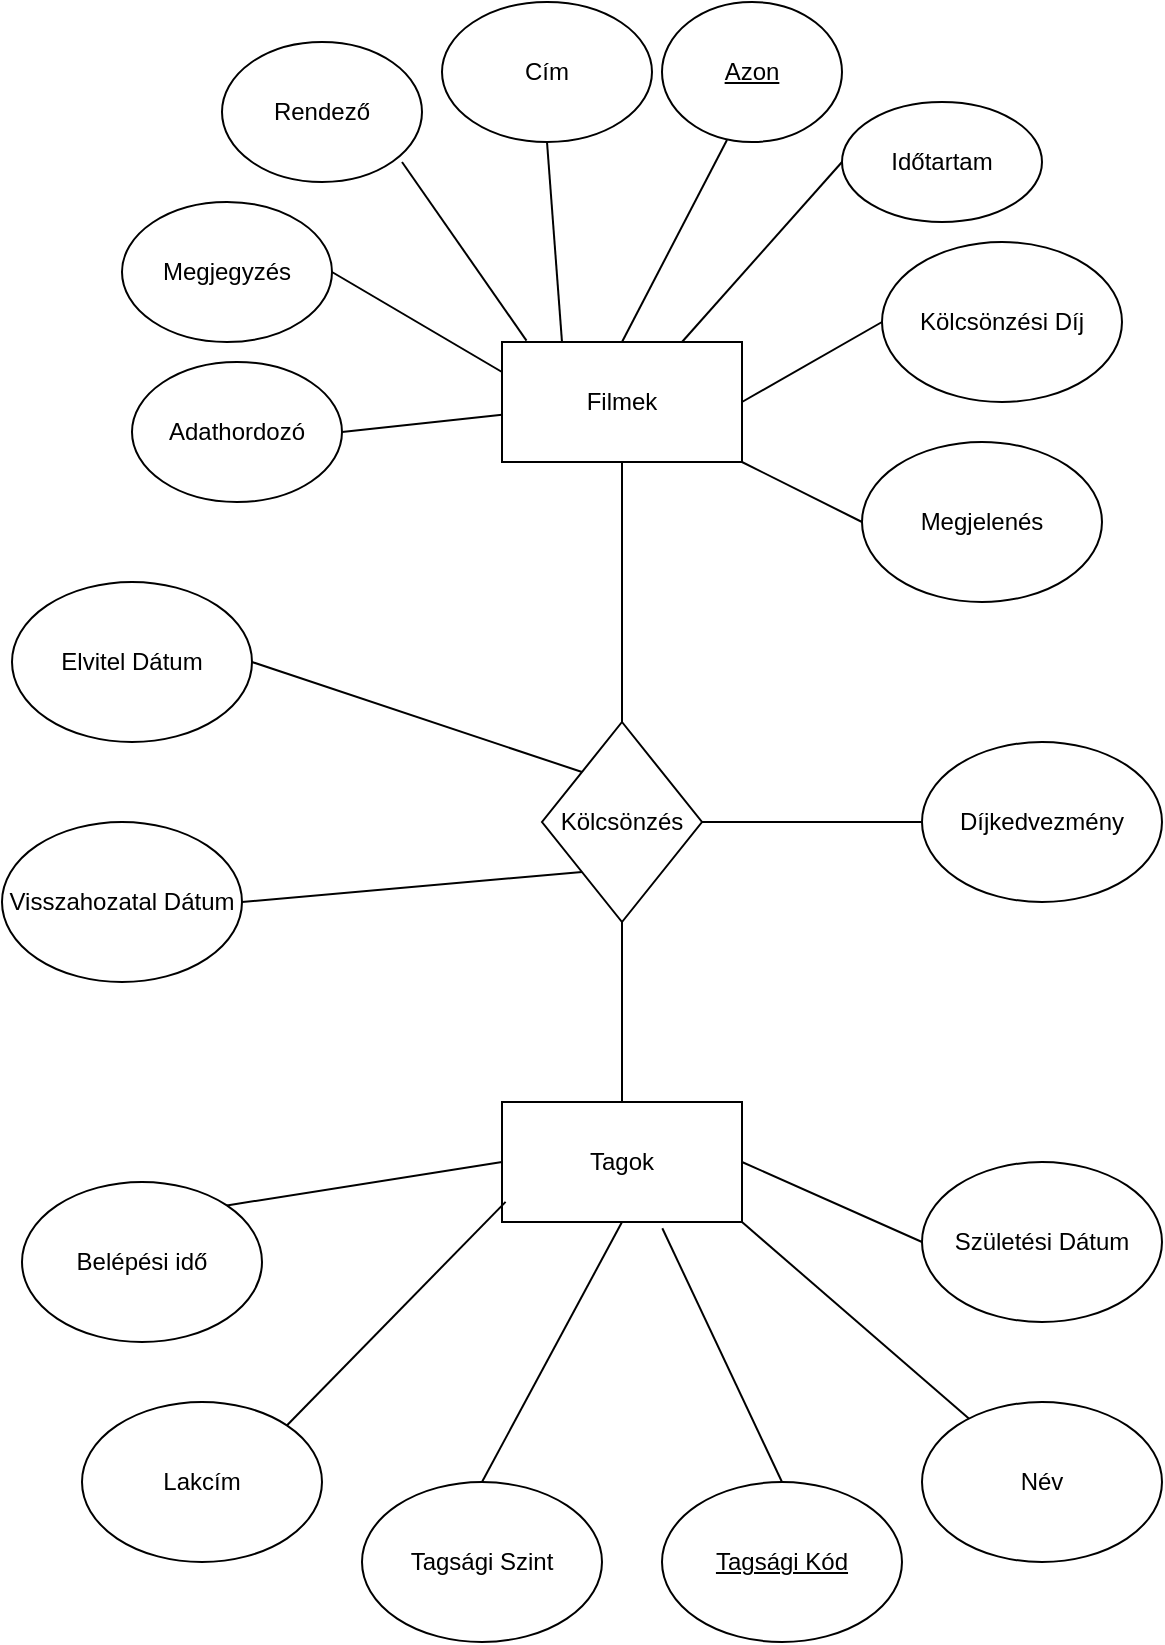 <mxfile version="22.0.4" type="device">
  <diagram name="Page-1" id="h2lq24Vkwh-8hxpsOq34">
    <mxGraphModel dx="1043" dy="549" grid="1" gridSize="10" guides="1" tooltips="1" connect="1" arrows="1" fold="1" page="1" pageScale="1" pageWidth="850" pageHeight="1100" math="0" shadow="0">
      <root>
        <mxCell id="0" />
        <mxCell id="1" parent="0" />
        <mxCell id="1M9MoZhOGo91iOyS_xoH-1" value="Filmek" style="rounded=0;whiteSpace=wrap;html=1;" parent="1" vertex="1">
          <mxGeometry x="350" y="200" width="120" height="60" as="geometry" />
        </mxCell>
        <mxCell id="1M9MoZhOGo91iOyS_xoH-2" value="Cím" style="ellipse;whiteSpace=wrap;html=1;" parent="1" vertex="1">
          <mxGeometry x="320" y="30" width="105" height="70" as="geometry" />
        </mxCell>
        <mxCell id="1M9MoZhOGo91iOyS_xoH-3" value="Rendező" style="ellipse;whiteSpace=wrap;html=1;" parent="1" vertex="1">
          <mxGeometry x="210" y="50" width="100" height="70" as="geometry" />
        </mxCell>
        <mxCell id="1M9MoZhOGo91iOyS_xoH-4" value="Azon" style="ellipse;whiteSpace=wrap;html=1;fontStyle=4" parent="1" vertex="1">
          <mxGeometry x="430" y="30" width="90" height="70" as="geometry" />
        </mxCell>
        <mxCell id="1M9MoZhOGo91iOyS_xoH-5" value="Időtartam" style="ellipse;whiteSpace=wrap;html=1;" parent="1" vertex="1">
          <mxGeometry x="520" y="80" width="100" height="60" as="geometry" />
        </mxCell>
        <mxCell id="1M9MoZhOGo91iOyS_xoH-6" value="Kölcsönzési Díj" style="ellipse;whiteSpace=wrap;html=1;" parent="1" vertex="1">
          <mxGeometry x="540" y="150" width="120" height="80" as="geometry" />
        </mxCell>
        <mxCell id="1M9MoZhOGo91iOyS_xoH-7" value="Megjegyzés" style="ellipse;whiteSpace=wrap;html=1;" parent="1" vertex="1">
          <mxGeometry x="160" y="130" width="105" height="70" as="geometry" />
        </mxCell>
        <mxCell id="1M9MoZhOGo91iOyS_xoH-8" value="Adathordozó" style="ellipse;whiteSpace=wrap;html=1;" parent="1" vertex="1">
          <mxGeometry x="165" y="210" width="105" height="70" as="geometry" />
        </mxCell>
        <mxCell id="1M9MoZhOGo91iOyS_xoH-14" value="" style="endArrow=none;html=1;rounded=0;exitX=0;exitY=0.5;exitDx=0;exitDy=0;entryX=1;entryY=0.5;entryDx=0;entryDy=0;" parent="1" source="1M9MoZhOGo91iOyS_xoH-6" target="1M9MoZhOGo91iOyS_xoH-1" edge="1">
          <mxGeometry width="50" height="50" relative="1" as="geometry">
            <mxPoint x="450" y="230" as="sourcePoint" />
            <mxPoint x="500" y="180" as="targetPoint" />
          </mxGeometry>
        </mxCell>
        <mxCell id="1M9MoZhOGo91iOyS_xoH-16" value="" style="endArrow=none;html=1;rounded=0;exitX=1;exitY=0.5;exitDx=0;exitDy=0;" parent="1" source="1M9MoZhOGo91iOyS_xoH-8" target="1M9MoZhOGo91iOyS_xoH-1" edge="1">
          <mxGeometry width="50" height="50" relative="1" as="geometry">
            <mxPoint x="280" y="240" as="sourcePoint" />
            <mxPoint x="310" y="200" as="targetPoint" />
          </mxGeometry>
        </mxCell>
        <mxCell id="1M9MoZhOGo91iOyS_xoH-17" value="" style="endArrow=none;html=1;rounded=0;exitX=1;exitY=0.5;exitDx=0;exitDy=0;entryX=0;entryY=0.25;entryDx=0;entryDy=0;" parent="1" source="1M9MoZhOGo91iOyS_xoH-7" target="1M9MoZhOGo91iOyS_xoH-1" edge="1">
          <mxGeometry width="50" height="50" relative="1" as="geometry">
            <mxPoint x="280" y="190" as="sourcePoint" />
            <mxPoint x="330" y="140" as="targetPoint" />
          </mxGeometry>
        </mxCell>
        <mxCell id="1M9MoZhOGo91iOyS_xoH-19" value="" style="endArrow=none;html=1;rounded=0;exitX=0.9;exitY=0.857;exitDx=0;exitDy=0;exitPerimeter=0;entryX=0.102;entryY=-0.012;entryDx=0;entryDy=0;entryPerimeter=0;" parent="1" source="1M9MoZhOGo91iOyS_xoH-3" target="1M9MoZhOGo91iOyS_xoH-1" edge="1">
          <mxGeometry width="50" height="50" relative="1" as="geometry">
            <mxPoint x="330" y="170" as="sourcePoint" />
            <mxPoint x="380" y="120" as="targetPoint" />
          </mxGeometry>
        </mxCell>
        <mxCell id="1M9MoZhOGo91iOyS_xoH-20" value="" style="endArrow=none;html=1;rounded=0;entryX=0.5;entryY=1;entryDx=0;entryDy=0;exitX=0.25;exitY=0;exitDx=0;exitDy=0;" parent="1" source="1M9MoZhOGo91iOyS_xoH-1" target="1M9MoZhOGo91iOyS_xoH-2" edge="1">
          <mxGeometry width="50" height="50" relative="1" as="geometry">
            <mxPoint x="370" y="180" as="sourcePoint" />
            <mxPoint x="420" y="130" as="targetPoint" />
          </mxGeometry>
        </mxCell>
        <mxCell id="1M9MoZhOGo91iOyS_xoH-21" value="" style="endArrow=none;html=1;rounded=0;entryX=0.361;entryY=0.986;entryDx=0;entryDy=0;entryPerimeter=0;exitX=0.5;exitY=0;exitDx=0;exitDy=0;" parent="1" source="1M9MoZhOGo91iOyS_xoH-1" target="1M9MoZhOGo91iOyS_xoH-4" edge="1">
          <mxGeometry width="50" height="50" relative="1" as="geometry">
            <mxPoint x="420" y="180" as="sourcePoint" />
            <mxPoint x="470" y="130" as="targetPoint" />
          </mxGeometry>
        </mxCell>
        <mxCell id="1M9MoZhOGo91iOyS_xoH-22" value="" style="endArrow=none;html=1;rounded=0;entryX=0;entryY=0.5;entryDx=0;entryDy=0;exitX=0.75;exitY=0;exitDx=0;exitDy=0;" parent="1" source="1M9MoZhOGo91iOyS_xoH-1" target="1M9MoZhOGo91iOyS_xoH-5" edge="1">
          <mxGeometry width="50" height="50" relative="1" as="geometry">
            <mxPoint x="470" y="190" as="sourcePoint" />
            <mxPoint x="520" y="140" as="targetPoint" />
          </mxGeometry>
        </mxCell>
        <mxCell id="1M9MoZhOGo91iOyS_xoH-24" value="Tagok" style="rounded=0;whiteSpace=wrap;html=1;" parent="1" vertex="1">
          <mxGeometry x="350" y="580" width="120" height="60" as="geometry" />
        </mxCell>
        <mxCell id="1M9MoZhOGo91iOyS_xoH-25" value="Név" style="ellipse;whiteSpace=wrap;html=1;" parent="1" vertex="1">
          <mxGeometry x="560" y="730" width="120" height="80" as="geometry" />
        </mxCell>
        <mxCell id="1M9MoZhOGo91iOyS_xoH-26" value="Tagsági Szint" style="ellipse;whiteSpace=wrap;html=1;" parent="1" vertex="1">
          <mxGeometry x="280" y="770" width="120" height="80" as="geometry" />
        </mxCell>
        <mxCell id="1M9MoZhOGo91iOyS_xoH-27" value="Lakcím" style="ellipse;whiteSpace=wrap;html=1;" parent="1" vertex="1">
          <mxGeometry x="140" y="730" width="120" height="80" as="geometry" />
        </mxCell>
        <mxCell id="1M9MoZhOGo91iOyS_xoH-28" value="Születési Dátum" style="ellipse;whiteSpace=wrap;html=1;" parent="1" vertex="1">
          <mxGeometry x="560" y="610" width="120" height="80" as="geometry" />
        </mxCell>
        <mxCell id="1M9MoZhOGo91iOyS_xoH-29" value="Belépési idő" style="ellipse;whiteSpace=wrap;html=1;" parent="1" vertex="1">
          <mxGeometry x="110" y="620" width="120" height="80" as="geometry" />
        </mxCell>
        <mxCell id="1M9MoZhOGo91iOyS_xoH-31" value="" style="endArrow=none;html=1;rounded=0;exitX=1;exitY=0;exitDx=0;exitDy=0;entryX=0;entryY=0.5;entryDx=0;entryDy=0;" parent="1" source="1M9MoZhOGo91iOyS_xoH-29" target="1M9MoZhOGo91iOyS_xoH-24" edge="1">
          <mxGeometry width="50" height="50" relative="1" as="geometry">
            <mxPoint x="250" y="590" as="sourcePoint" />
            <mxPoint x="320" y="560" as="targetPoint" />
          </mxGeometry>
        </mxCell>
        <mxCell id="1M9MoZhOGo91iOyS_xoH-32" value="" style="endArrow=none;html=1;rounded=0;exitX=1;exitY=0;exitDx=0;exitDy=0;entryX=0.015;entryY=0.832;entryDx=0;entryDy=0;entryPerimeter=0;" parent="1" source="1M9MoZhOGo91iOyS_xoH-27" target="1M9MoZhOGo91iOyS_xoH-24" edge="1">
          <mxGeometry width="50" height="50" relative="1" as="geometry">
            <mxPoint x="380" y="630" as="sourcePoint" />
            <mxPoint x="430" y="580" as="targetPoint" />
          </mxGeometry>
        </mxCell>
        <mxCell id="1M9MoZhOGo91iOyS_xoH-33" value="" style="endArrow=none;html=1;rounded=0;exitX=0.5;exitY=0;exitDx=0;exitDy=0;entryX=0.5;entryY=1;entryDx=0;entryDy=0;" parent="1" source="1M9MoZhOGo91iOyS_xoH-26" target="1M9MoZhOGo91iOyS_xoH-24" edge="1">
          <mxGeometry width="50" height="50" relative="1" as="geometry">
            <mxPoint x="317.426" y="741.716" as="sourcePoint" />
            <mxPoint x="430" y="580" as="targetPoint" />
          </mxGeometry>
        </mxCell>
        <mxCell id="1M9MoZhOGo91iOyS_xoH-34" value="" style="endArrow=none;html=1;rounded=0;entryX=1;entryY=1;entryDx=0;entryDy=0;" parent="1" source="1M9MoZhOGo91iOyS_xoH-25" target="1M9MoZhOGo91iOyS_xoH-24" edge="1">
          <mxGeometry width="50" height="50" relative="1" as="geometry">
            <mxPoint x="380" y="630" as="sourcePoint" />
            <mxPoint x="430" y="580" as="targetPoint" />
          </mxGeometry>
        </mxCell>
        <mxCell id="1M9MoZhOGo91iOyS_xoH-35" value="" style="endArrow=none;html=1;rounded=0;exitX=0;exitY=0.5;exitDx=0;exitDy=0;entryX=1;entryY=0.5;entryDx=0;entryDy=0;" parent="1" source="1M9MoZhOGo91iOyS_xoH-28" target="1M9MoZhOGo91iOyS_xoH-24" edge="1">
          <mxGeometry width="50" height="50" relative="1" as="geometry">
            <mxPoint x="380" y="630" as="sourcePoint" />
            <mxPoint x="430" y="580" as="targetPoint" />
          </mxGeometry>
        </mxCell>
        <mxCell id="1M9MoZhOGo91iOyS_xoH-36" value="Tagsági Kód" style="ellipse;whiteSpace=wrap;html=1;fontStyle=4" parent="1" vertex="1">
          <mxGeometry x="430" y="770" width="120" height="80" as="geometry" />
        </mxCell>
        <mxCell id="1M9MoZhOGo91iOyS_xoH-38" value="" style="endArrow=none;html=1;rounded=0;exitX=0.5;exitY=0;exitDx=0;exitDy=0;entryX=0.668;entryY=1.052;entryDx=0;entryDy=0;entryPerimeter=0;" parent="1" source="1M9MoZhOGo91iOyS_xoH-36" target="1M9MoZhOGo91iOyS_xoH-24" edge="1">
          <mxGeometry width="50" height="50" relative="1" as="geometry">
            <mxPoint x="430" y="740" as="sourcePoint" />
            <mxPoint x="540" y="570" as="targetPoint" />
          </mxGeometry>
        </mxCell>
        <mxCell id="1M9MoZhOGo91iOyS_xoH-40" value="Kölcsönzés" style="rhombus;whiteSpace=wrap;html=1;" parent="1" vertex="1">
          <mxGeometry x="370" y="390" width="80" height="100" as="geometry" />
        </mxCell>
        <mxCell id="1M9MoZhOGo91iOyS_xoH-41" value="" style="endArrow=none;html=1;rounded=0;exitX=0.5;exitY=0;exitDx=0;exitDy=0;entryX=0.5;entryY=1;entryDx=0;entryDy=0;" parent="1" source="1M9MoZhOGo91iOyS_xoH-24" target="1M9MoZhOGo91iOyS_xoH-40" edge="1">
          <mxGeometry width="50" height="50" relative="1" as="geometry">
            <mxPoint x="480" y="620" as="sourcePoint" />
            <mxPoint x="530" y="570" as="targetPoint" />
          </mxGeometry>
        </mxCell>
        <mxCell id="1M9MoZhOGo91iOyS_xoH-42" value="" style="endArrow=none;html=1;rounded=0;entryX=0.5;entryY=1;entryDx=0;entryDy=0;exitX=0.5;exitY=0;exitDx=0;exitDy=0;" parent="1" source="1M9MoZhOGo91iOyS_xoH-40" target="1M9MoZhOGo91iOyS_xoH-1" edge="1">
          <mxGeometry width="50" height="50" relative="1" as="geometry">
            <mxPoint x="480" y="620" as="sourcePoint" />
            <mxPoint x="530" y="570" as="targetPoint" />
          </mxGeometry>
        </mxCell>
        <mxCell id="1M9MoZhOGo91iOyS_xoH-43" value="Díjkedvezmény" style="ellipse;whiteSpace=wrap;html=1;" parent="1" vertex="1">
          <mxGeometry x="560" y="400" width="120" height="80" as="geometry" />
        </mxCell>
        <mxCell id="1M9MoZhOGo91iOyS_xoH-44" value="Elvitel Dátum" style="ellipse;whiteSpace=wrap;html=1;" parent="1" vertex="1">
          <mxGeometry x="105" y="320" width="120" height="80" as="geometry" />
        </mxCell>
        <mxCell id="1M9MoZhOGo91iOyS_xoH-45" value="Visszahozatal Dátum" style="ellipse;whiteSpace=wrap;html=1;" parent="1" vertex="1">
          <mxGeometry x="100" y="440" width="120" height="80" as="geometry" />
        </mxCell>
        <mxCell id="1M9MoZhOGo91iOyS_xoH-46" value="" style="endArrow=none;html=1;rounded=0;exitX=1;exitY=0.5;exitDx=0;exitDy=0;entryX=0;entryY=1;entryDx=0;entryDy=0;" parent="1" source="1M9MoZhOGo91iOyS_xoH-45" target="1M9MoZhOGo91iOyS_xoH-40" edge="1">
          <mxGeometry width="50" height="50" relative="1" as="geometry">
            <mxPoint x="480" y="520" as="sourcePoint" />
            <mxPoint x="530" y="470" as="targetPoint" />
          </mxGeometry>
        </mxCell>
        <mxCell id="1M9MoZhOGo91iOyS_xoH-47" value="" style="endArrow=none;html=1;rounded=0;entryX=0;entryY=0.5;entryDx=0;entryDy=0;exitX=1;exitY=0.5;exitDx=0;exitDy=0;" parent="1" source="1M9MoZhOGo91iOyS_xoH-40" target="1M9MoZhOGo91iOyS_xoH-43" edge="1">
          <mxGeometry width="50" height="50" relative="1" as="geometry">
            <mxPoint x="480" y="520" as="sourcePoint" />
            <mxPoint x="530" y="470" as="targetPoint" />
          </mxGeometry>
        </mxCell>
        <mxCell id="1M9MoZhOGo91iOyS_xoH-48" value="" style="endArrow=none;html=1;rounded=0;entryX=1;entryY=0.5;entryDx=0;entryDy=0;exitX=0;exitY=0;exitDx=0;exitDy=0;" parent="1" source="1M9MoZhOGo91iOyS_xoH-40" target="1M9MoZhOGo91iOyS_xoH-44" edge="1">
          <mxGeometry width="50" height="50" relative="1" as="geometry">
            <mxPoint x="480" y="520" as="sourcePoint" />
            <mxPoint x="530" y="470" as="targetPoint" />
          </mxGeometry>
        </mxCell>
        <mxCell id="LCIy08IyxBEFWEDuZE5c-1" value="Megjelenés" style="ellipse;whiteSpace=wrap;html=1;" vertex="1" parent="1">
          <mxGeometry x="530" y="250" width="120" height="80" as="geometry" />
        </mxCell>
        <mxCell id="LCIy08IyxBEFWEDuZE5c-2" value="" style="endArrow=none;html=1;rounded=0;exitX=1;exitY=1;exitDx=0;exitDy=0;entryX=0;entryY=0.5;entryDx=0;entryDy=0;" edge="1" parent="1" source="1M9MoZhOGo91iOyS_xoH-1" target="LCIy08IyxBEFWEDuZE5c-1">
          <mxGeometry width="50" height="50" relative="1" as="geometry">
            <mxPoint x="480" y="290" as="sourcePoint" />
            <mxPoint x="530" y="240" as="targetPoint" />
          </mxGeometry>
        </mxCell>
      </root>
    </mxGraphModel>
  </diagram>
</mxfile>

